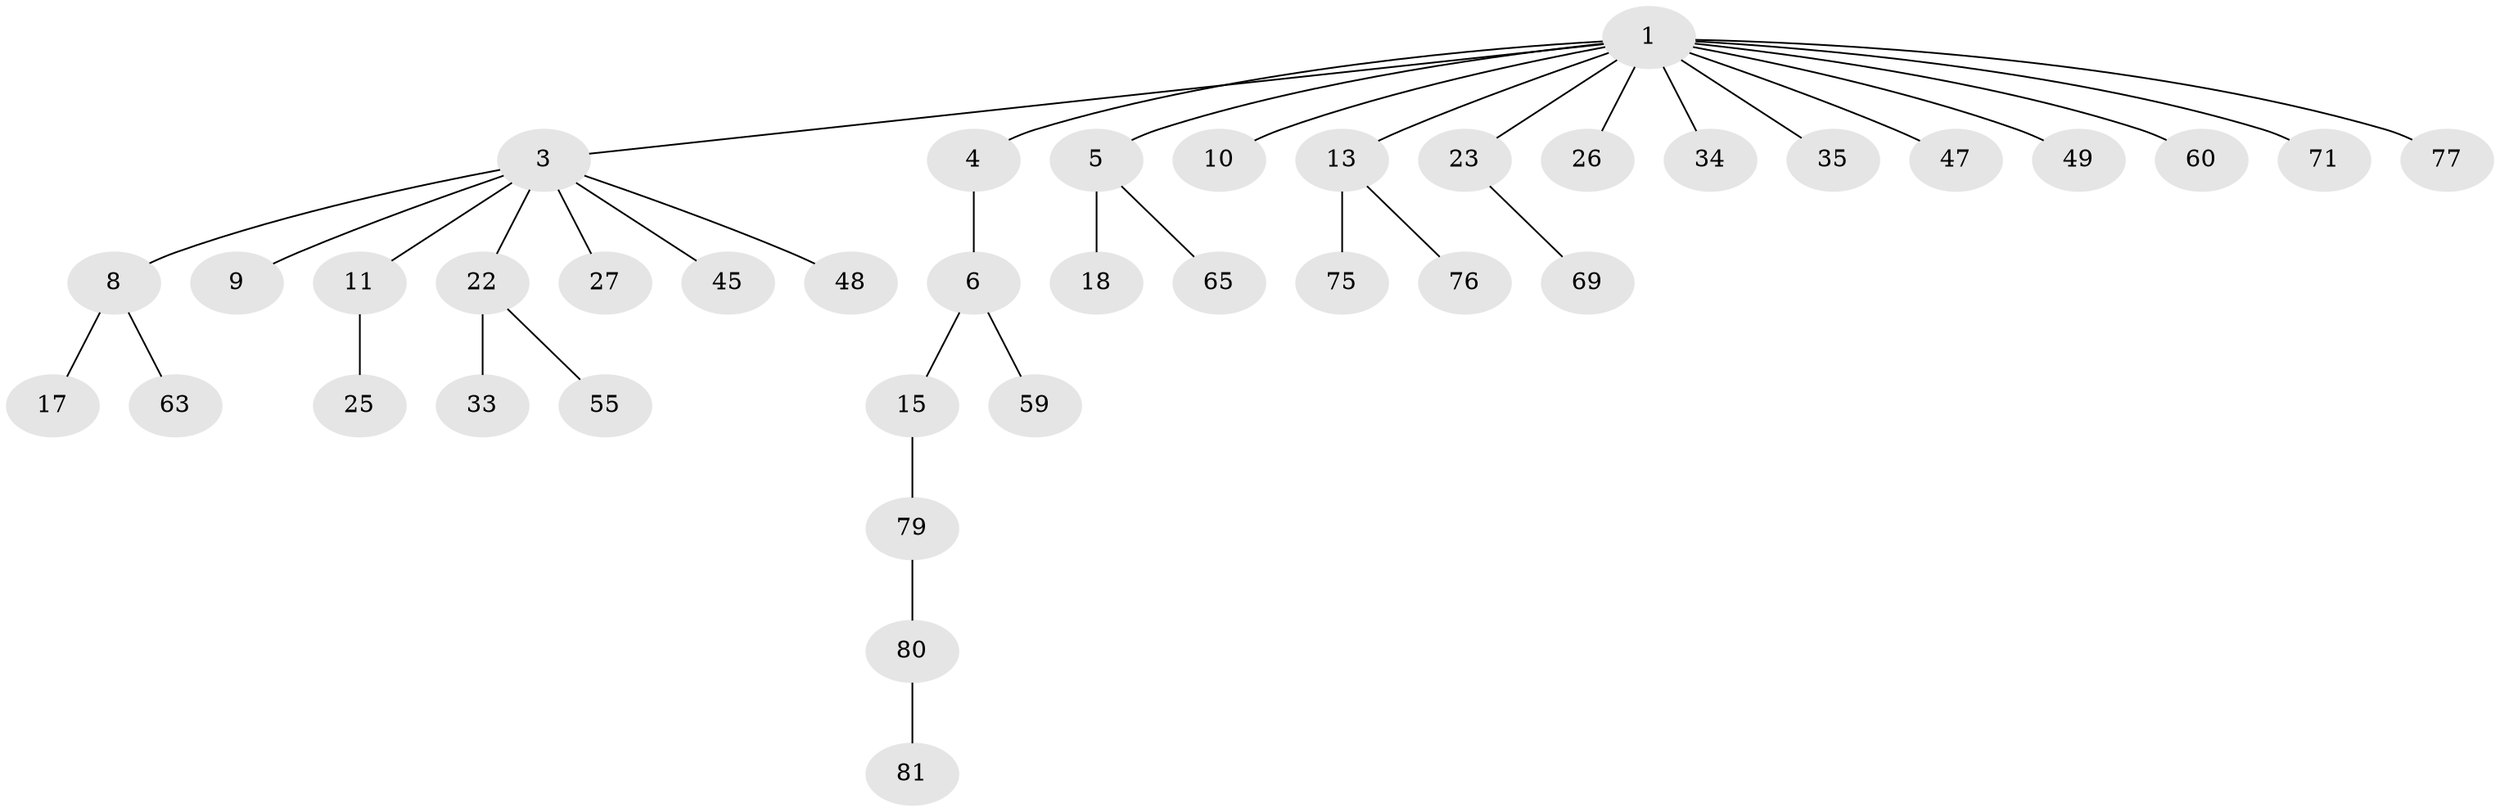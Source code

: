 // original degree distribution, {8: 0.030927835051546393, 3: 0.13402061855670103, 4: 0.041237113402061855, 7: 0.010309278350515464, 2: 0.26804123711340205, 1: 0.5051546391752577, 5: 0.010309278350515464}
// Generated by graph-tools (version 1.1) at 2025/19/03/04/25 18:19:17]
// undirected, 38 vertices, 37 edges
graph export_dot {
graph [start="1"]
  node [color=gray90,style=filled];
  1 [super="+2"];
  3;
  4 [super="+39"];
  5 [super="+64"];
  6 [super="+7+53+70+12+32+66"];
  8 [super="+29"];
  9 [super="+42"];
  10;
  11 [super="+20+21"];
  13 [super="+51+19+24"];
  15 [super="+40+95"];
  17 [super="+54"];
  18 [super="+31"];
  22 [super="+67+30+28"];
  23 [super="+85"];
  25 [super="+43"];
  26;
  27 [super="+89"];
  33;
  34 [super="+37"];
  35 [super="+62"];
  45;
  47 [super="+50+68"];
  48 [super="+72"];
  49 [super="+86+58"];
  55;
  59;
  60;
  63;
  65 [super="+83"];
  69 [super="+78"];
  71;
  75 [super="+88"];
  76;
  77;
  79;
  80;
  81;
  1 -- 3;
  1 -- 4;
  1 -- 13;
  1 -- 26;
  1 -- 34;
  1 -- 35;
  1 -- 77;
  1 -- 5;
  1 -- 71;
  1 -- 10;
  1 -- 47;
  1 -- 49;
  1 -- 23;
  1 -- 60;
  3 -- 8;
  3 -- 9;
  3 -- 11;
  3 -- 22;
  3 -- 27;
  3 -- 45;
  3 -- 48;
  4 -- 6;
  5 -- 18;
  5 -- 65;
  6 -- 59;
  6 -- 15;
  8 -- 17;
  8 -- 63;
  11 -- 25;
  13 -- 75;
  13 -- 76;
  15 -- 79;
  22 -- 55;
  22 -- 33;
  23 -- 69;
  79 -- 80;
  80 -- 81;
}
